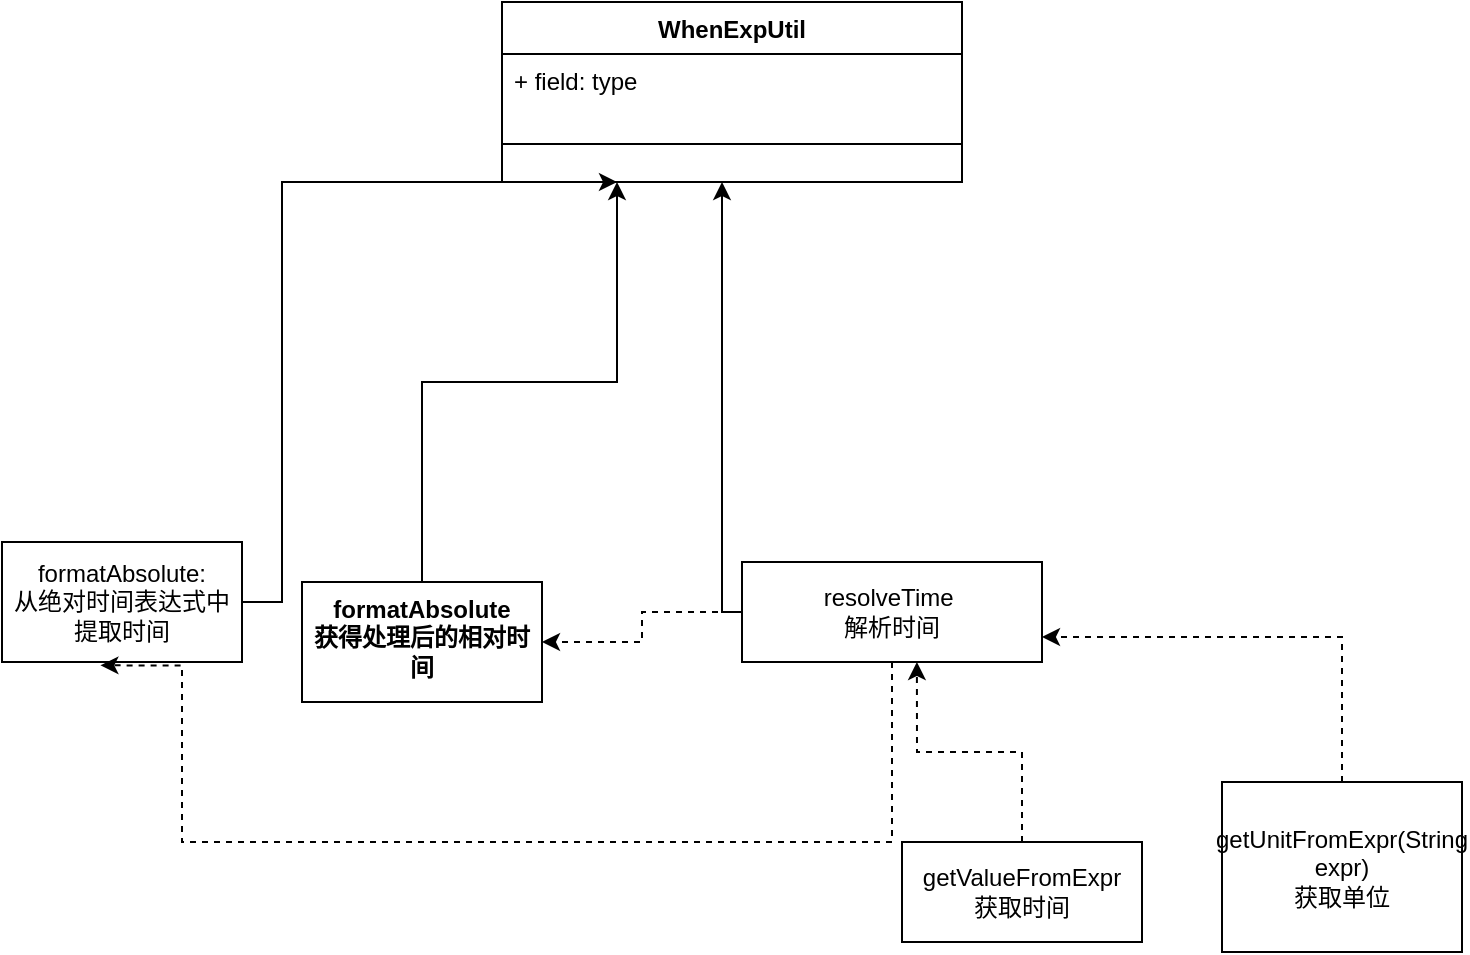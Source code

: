 <mxfile version="20.8.3" type="github">
  <diagram id="C5RBs43oDa-KdzZeNtuy" name="Page-1">
    <mxGraphModel dx="1195" dy="590" grid="1" gridSize="10" guides="1" tooltips="1" connect="1" arrows="1" fold="1" page="1" pageScale="1" pageWidth="827" pageHeight="1169" math="0" shadow="0">
      <root>
        <mxCell id="WIyWlLk6GJQsqaUBKTNV-0" />
        <mxCell id="WIyWlLk6GJQsqaUBKTNV-1" parent="WIyWlLk6GJQsqaUBKTNV-0" />
        <mxCell id="-oRN_M9U93r0ZZTVoQ5B-0" value="WhenExpUtil&#xa;" style="swimlane;fontStyle=1;align=center;verticalAlign=top;childLayout=stackLayout;horizontal=1;startSize=26;horizontalStack=0;resizeParent=1;resizeParentMax=0;resizeLast=0;collapsible=1;marginBottom=0;" vertex="1" parent="WIyWlLk6GJQsqaUBKTNV-1">
          <mxGeometry x="280" y="120" width="230" height="90" as="geometry" />
        </mxCell>
        <mxCell id="-oRN_M9U93r0ZZTVoQ5B-1" value="+ field: type" style="text;strokeColor=none;fillColor=none;align=left;verticalAlign=top;spacingLeft=4;spacingRight=4;overflow=hidden;rotatable=0;points=[[0,0.5],[1,0.5]];portConstraint=eastwest;" vertex="1" parent="-oRN_M9U93r0ZZTVoQ5B-0">
          <mxGeometry y="26" width="230" height="26" as="geometry" />
        </mxCell>
        <mxCell id="-oRN_M9U93r0ZZTVoQ5B-2" value="" style="line;strokeWidth=1;fillColor=none;align=left;verticalAlign=middle;spacingTop=-1;spacingLeft=3;spacingRight=3;rotatable=0;labelPosition=right;points=[];portConstraint=eastwest;strokeColor=inherit;" vertex="1" parent="-oRN_M9U93r0ZZTVoQ5B-0">
          <mxGeometry y="52" width="230" height="38" as="geometry" />
        </mxCell>
        <mxCell id="-oRN_M9U93r0ZZTVoQ5B-5" style="edgeStyle=orthogonalEdgeStyle;rounded=0;orthogonalLoop=1;jettySize=auto;html=1;entryX=0.25;entryY=1;entryDx=0;entryDy=0;" edge="1" parent="WIyWlLk6GJQsqaUBKTNV-1" source="-oRN_M9U93r0ZZTVoQ5B-4" target="-oRN_M9U93r0ZZTVoQ5B-0">
          <mxGeometry relative="1" as="geometry">
            <Array as="points">
              <mxPoint x="170" y="210" />
            </Array>
          </mxGeometry>
        </mxCell>
        <mxCell id="-oRN_M9U93r0ZZTVoQ5B-4" value="formatAbsolute:&lt;br&gt;从绝对时间表达式中提取时间" style="rounded=0;whiteSpace=wrap;html=1;" vertex="1" parent="WIyWlLk6GJQsqaUBKTNV-1">
          <mxGeometry x="30" y="390" width="120" height="60" as="geometry" />
        </mxCell>
        <mxCell id="-oRN_M9U93r0ZZTVoQ5B-8" style="edgeStyle=orthogonalEdgeStyle;rounded=0;orthogonalLoop=1;jettySize=auto;html=1;entryX=0.25;entryY=1;entryDx=0;entryDy=0;" edge="1" parent="WIyWlLk6GJQsqaUBKTNV-1" source="-oRN_M9U93r0ZZTVoQ5B-7" target="-oRN_M9U93r0ZZTVoQ5B-0">
          <mxGeometry relative="1" as="geometry" />
        </mxCell>
        <mxCell id="-oRN_M9U93r0ZZTVoQ5B-7" value="formatAbsolute&lt;br&gt;获得处理后的相对时间&lt;br&gt;" style="whiteSpace=wrap;html=1;verticalAlign=top;fontStyle=1;startSize=26;" vertex="1" parent="WIyWlLk6GJQsqaUBKTNV-1">
          <mxGeometry x="180" y="410" width="120" height="60" as="geometry" />
        </mxCell>
        <mxCell id="-oRN_M9U93r0ZZTVoQ5B-10" style="edgeStyle=orthogonalEdgeStyle;rounded=0;orthogonalLoop=1;jettySize=auto;html=1;" edge="1" parent="WIyWlLk6GJQsqaUBKTNV-1" source="-oRN_M9U93r0ZZTVoQ5B-9">
          <mxGeometry relative="1" as="geometry">
            <mxPoint x="390" y="210" as="targetPoint" />
            <Array as="points">
              <mxPoint x="390" y="350" />
              <mxPoint x="390" y="350" />
            </Array>
          </mxGeometry>
        </mxCell>
        <mxCell id="-oRN_M9U93r0ZZTVoQ5B-33" style="edgeStyle=orthogonalEdgeStyle;rounded=0;orthogonalLoop=1;jettySize=auto;html=1;entryX=1;entryY=0.5;entryDx=0;entryDy=0;dashed=1;" edge="1" parent="WIyWlLk6GJQsqaUBKTNV-1" source="-oRN_M9U93r0ZZTVoQ5B-9" target="-oRN_M9U93r0ZZTVoQ5B-7">
          <mxGeometry relative="1" as="geometry" />
        </mxCell>
        <mxCell id="-oRN_M9U93r0ZZTVoQ5B-34" style="edgeStyle=orthogonalEdgeStyle;rounded=0;orthogonalLoop=1;jettySize=auto;html=1;exitX=0.5;exitY=1;exitDx=0;exitDy=0;dashed=1;entryX=0.41;entryY=1.028;entryDx=0;entryDy=0;entryPerimeter=0;" edge="1" parent="WIyWlLk6GJQsqaUBKTNV-1" source="-oRN_M9U93r0ZZTVoQ5B-9" target="-oRN_M9U93r0ZZTVoQ5B-4">
          <mxGeometry relative="1" as="geometry">
            <mxPoint x="230" y="600" as="targetPoint" />
            <Array as="points">
              <mxPoint x="475" y="540" />
              <mxPoint x="120" y="540" />
              <mxPoint x="120" y="452" />
            </Array>
          </mxGeometry>
        </mxCell>
        <mxCell id="-oRN_M9U93r0ZZTVoQ5B-9" value="resolveTime&amp;nbsp;&lt;br&gt;解析时间" style="whiteSpace=wrap;html=1;" vertex="1" parent="WIyWlLk6GJQsqaUBKTNV-1">
          <mxGeometry x="400" y="400" width="150" height="50" as="geometry" />
        </mxCell>
        <mxCell id="-oRN_M9U93r0ZZTVoQ5B-30" style="edgeStyle=orthogonalEdgeStyle;rounded=0;orthogonalLoop=1;jettySize=auto;html=1;entryX=0.583;entryY=1;entryDx=0;entryDy=0;entryPerimeter=0;dashed=1;" edge="1" parent="WIyWlLk6GJQsqaUBKTNV-1" source="-oRN_M9U93r0ZZTVoQ5B-29" target="-oRN_M9U93r0ZZTVoQ5B-9">
          <mxGeometry relative="1" as="geometry" />
        </mxCell>
        <mxCell id="-oRN_M9U93r0ZZTVoQ5B-29" value="getValueFromExpr&lt;br&gt;获取时间&lt;br&gt;" style="rounded=0;whiteSpace=wrap;html=1;" vertex="1" parent="WIyWlLk6GJQsqaUBKTNV-1">
          <mxGeometry x="480" y="540" width="120" height="50" as="geometry" />
        </mxCell>
        <mxCell id="-oRN_M9U93r0ZZTVoQ5B-32" style="edgeStyle=orthogonalEdgeStyle;rounded=0;orthogonalLoop=1;jettySize=auto;html=1;exitX=0.5;exitY=0;exitDx=0;exitDy=0;entryX=1;entryY=0.75;entryDx=0;entryDy=0;dashed=1;" edge="1" parent="WIyWlLk6GJQsqaUBKTNV-1" source="-oRN_M9U93r0ZZTVoQ5B-31" target="-oRN_M9U93r0ZZTVoQ5B-9">
          <mxGeometry relative="1" as="geometry" />
        </mxCell>
        <mxCell id="-oRN_M9U93r0ZZTVoQ5B-31" value="getUnitFromExpr(String expr)&lt;br&gt;获取单位" style="whiteSpace=wrap;html=1;" vertex="1" parent="WIyWlLk6GJQsqaUBKTNV-1">
          <mxGeometry x="640" y="510" width="120" height="85" as="geometry" />
        </mxCell>
      </root>
    </mxGraphModel>
  </diagram>
</mxfile>
